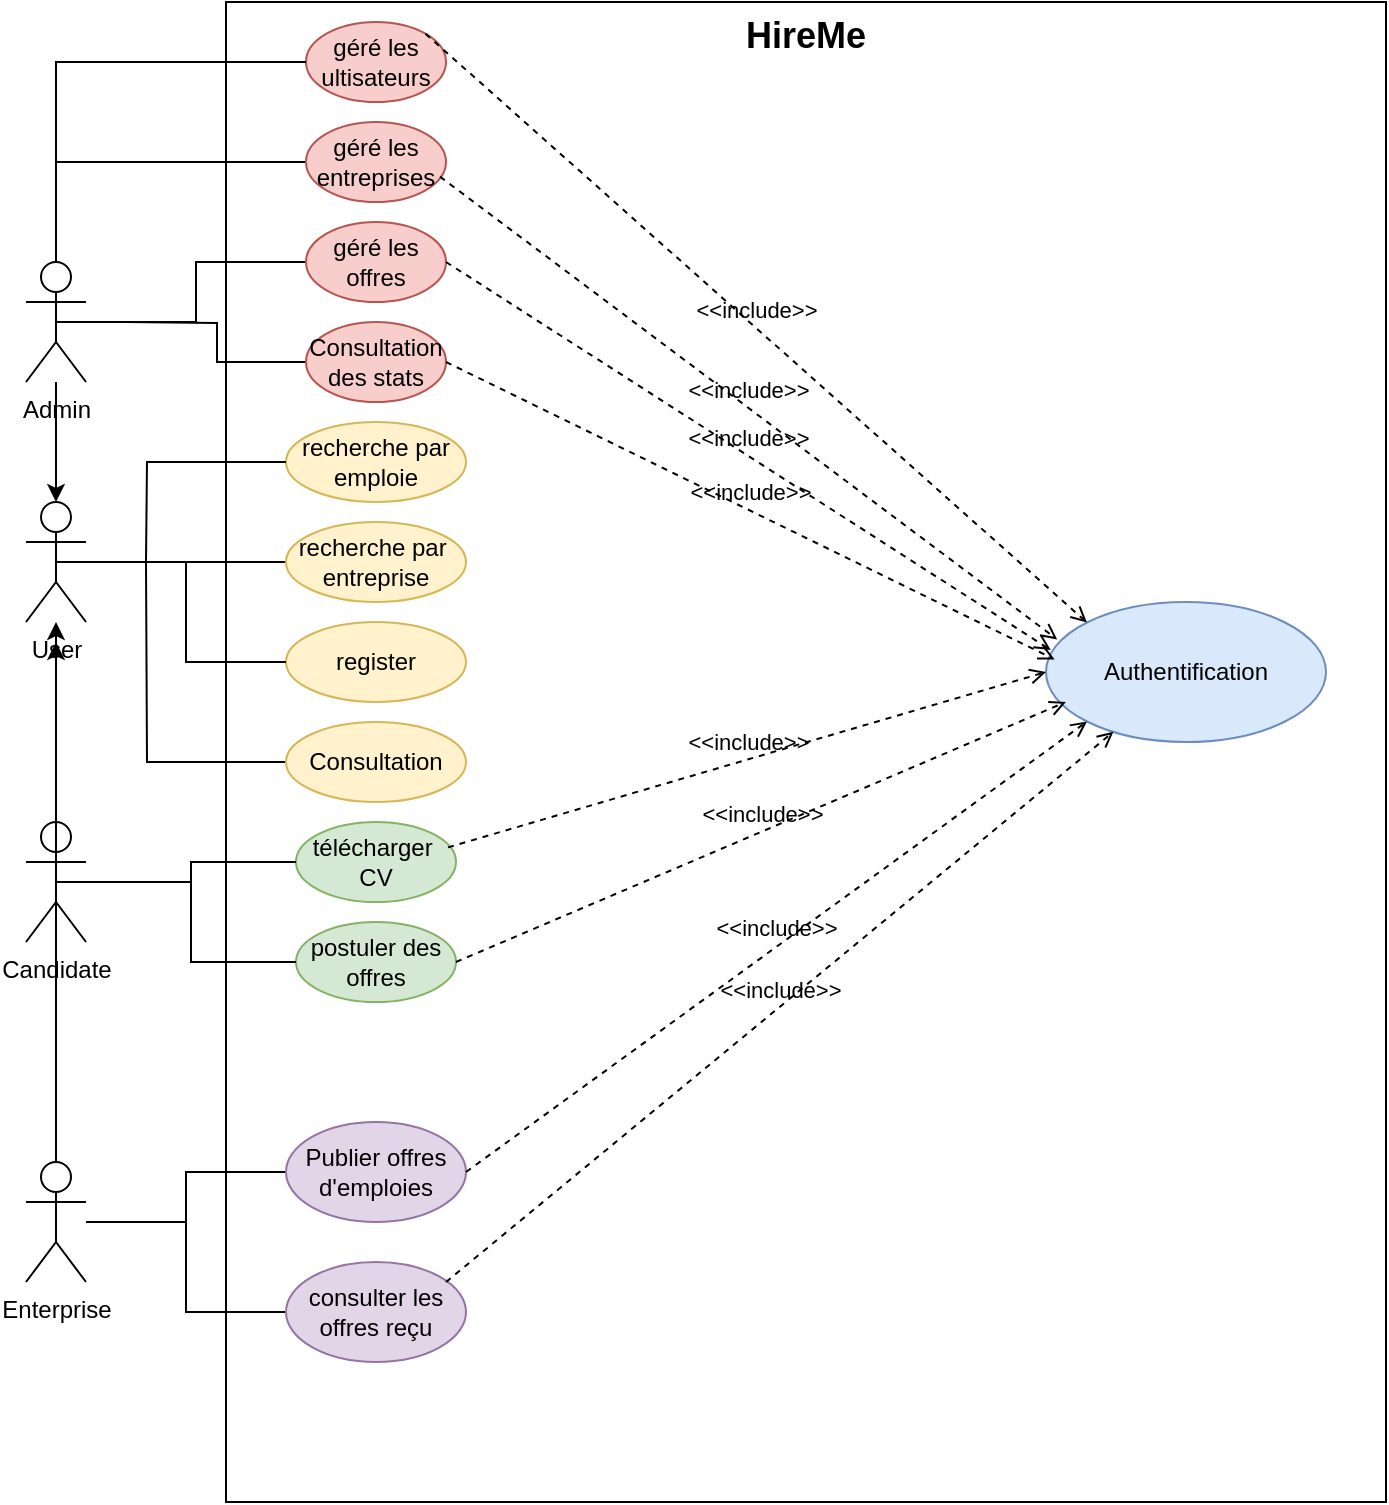 <mxfile version="22.1.18" type="device" pages="2">
  <diagram name="Page-1" id="7pJSsWt9lkvJCvamkclP">
    <mxGraphModel dx="1400" dy="707" grid="1" gridSize="10" guides="1" tooltips="1" connect="1" arrows="1" fold="1" page="1" pageScale="1" pageWidth="850" pageHeight="1100" math="0" shadow="0">
      <root>
        <mxCell id="0" />
        <mxCell id="1" parent="0" />
        <mxCell id="8IxB8t9vN981I9Z7HRGP-5" value="" style="edgeStyle=orthogonalEdgeStyle;rounded=0;orthogonalLoop=1;jettySize=auto;html=1;" edge="1" parent="1" source="8IxB8t9vN981I9Z7HRGP-1" target="8IxB8t9vN981I9Z7HRGP-2">
          <mxGeometry relative="1" as="geometry" />
        </mxCell>
        <mxCell id="8IxB8t9vN981I9Z7HRGP-1" value="Admin" style="shape=umlActor;html=1;verticalLabelPosition=bottom;verticalAlign=top;align=center;" vertex="1" parent="1">
          <mxGeometry x="130" y="150" width="30" height="60" as="geometry" />
        </mxCell>
        <mxCell id="8IxB8t9vN981I9Z7HRGP-2" value="User" style="shape=umlActor;html=1;verticalLabelPosition=bottom;verticalAlign=top;align=center;" vertex="1" parent="1">
          <mxGeometry x="130" y="270" width="30" height="60" as="geometry" />
        </mxCell>
        <mxCell id="8IxB8t9vN981I9Z7HRGP-4" value="&lt;font style=&quot;font-size: 18px;&quot;&gt;HireMe&lt;/font&gt;" style="shape=rect;html=1;verticalAlign=top;fontStyle=1;whiteSpace=wrap;align=center;" vertex="1" parent="1">
          <mxGeometry x="230" y="20" width="580" height="750" as="geometry" />
        </mxCell>
        <mxCell id="8IxB8t9vN981I9Z7HRGP-6" value="" style="edgeStyle=orthogonalEdgeStyle;rounded=0;orthogonalLoop=1;jettySize=auto;html=1;" edge="1" parent="1" source="8IxB8t9vN981I9Z7HRGP-3" target="8IxB8t9vN981I9Z7HRGP-2">
          <mxGeometry relative="1" as="geometry" />
        </mxCell>
        <mxCell id="8IxB8t9vN981I9Z7HRGP-3" value="Candidate" style="shape=umlActor;html=1;verticalLabelPosition=bottom;verticalAlign=top;align=center;" vertex="1" parent="1">
          <mxGeometry x="130" y="430" width="30" height="60" as="geometry" />
        </mxCell>
        <mxCell id="R7q9wlm9zK7q0kfmmcVg-1" style="edgeStyle=orthogonalEdgeStyle;rounded=0;orthogonalLoop=1;jettySize=auto;html=1;" edge="1" parent="1" source="8IxB8t9vN981I9Z7HRGP-8">
          <mxGeometry relative="1" as="geometry">
            <mxPoint x="145" y="340" as="targetPoint" />
          </mxGeometry>
        </mxCell>
        <mxCell id="8IxB8t9vN981I9Z7HRGP-8" value="Enterprise" style="shape=umlActor;html=1;verticalLabelPosition=bottom;verticalAlign=top;align=center;" vertex="1" parent="1">
          <mxGeometry x="130" y="600" width="30" height="60" as="geometry" />
        </mxCell>
        <mxCell id="8IxB8t9vN981I9Z7HRGP-9" value="recherche par emploie" style="ellipse;whiteSpace=wrap;html=1;fillColor=#fff2cc;strokeColor=#d6b656;" vertex="1" parent="1">
          <mxGeometry x="260" y="230" width="90" height="40" as="geometry" />
        </mxCell>
        <mxCell id="8IxB8t9vN981I9Z7HRGP-16" style="edgeStyle=orthogonalEdgeStyle;rounded=0;orthogonalLoop=1;jettySize=auto;html=1;endArrow=none;endFill=0;" edge="1" parent="1" source="8IxB8t9vN981I9Z7HRGP-10" target="8IxB8t9vN981I9Z7HRGP-2">
          <mxGeometry relative="1" as="geometry" />
        </mxCell>
        <mxCell id="8IxB8t9vN981I9Z7HRGP-10" value="recherche par&amp;nbsp;&lt;br&gt;entreprise" style="ellipse;whiteSpace=wrap;html=1;fillColor=#fff2cc;strokeColor=#d6b656;" vertex="1" parent="1">
          <mxGeometry x="260" y="280" width="90" height="40" as="geometry" />
        </mxCell>
        <mxCell id="8IxB8t9vN981I9Z7HRGP-12" value="register" style="ellipse;whiteSpace=wrap;html=1;fillColor=#fff2cc;strokeColor=#d6b656;" vertex="1" parent="1">
          <mxGeometry x="260" y="330" width="90" height="40" as="geometry" />
        </mxCell>
        <mxCell id="8IxB8t9vN981I9Z7HRGP-18" style="edgeStyle=orthogonalEdgeStyle;rounded=0;orthogonalLoop=1;jettySize=auto;html=1;endArrow=none;endFill=0;" edge="1" parent="1" source="8IxB8t9vN981I9Z7HRGP-13">
          <mxGeometry relative="1" as="geometry">
            <mxPoint x="190" y="300" as="targetPoint" />
          </mxGeometry>
        </mxCell>
        <mxCell id="8IxB8t9vN981I9Z7HRGP-13" value="Consultation" style="ellipse;whiteSpace=wrap;html=1;fillColor=#fff2cc;strokeColor=#d6b656;" vertex="1" parent="1">
          <mxGeometry x="260" y="380" width="90" height="40" as="geometry" />
        </mxCell>
        <mxCell id="8IxB8t9vN981I9Z7HRGP-15" style="edgeStyle=orthogonalEdgeStyle;rounded=0;orthogonalLoop=1;jettySize=auto;html=1;endArrow=none;endFill=0;" edge="1" parent="1" source="8IxB8t9vN981I9Z7HRGP-9">
          <mxGeometry relative="1" as="geometry">
            <mxPoint x="190" y="300" as="targetPoint" />
          </mxGeometry>
        </mxCell>
        <mxCell id="8IxB8t9vN981I9Z7HRGP-17" style="edgeStyle=orthogonalEdgeStyle;rounded=0;orthogonalLoop=1;jettySize=auto;html=1;entryX=0.5;entryY=0.5;entryDx=0;entryDy=0;entryPerimeter=0;endArrow=none;endFill=0;" edge="1" parent="1" source="8IxB8t9vN981I9Z7HRGP-12" target="8IxB8t9vN981I9Z7HRGP-2">
          <mxGeometry relative="1" as="geometry" />
        </mxCell>
        <mxCell id="8IxB8t9vN981I9Z7HRGP-19" value="géré les ultisateurs" style="ellipse;whiteSpace=wrap;html=1;fillColor=#f8cecc;strokeColor=#b85450;" vertex="1" parent="1">
          <mxGeometry x="270" y="30" width="70" height="40" as="geometry" />
        </mxCell>
        <mxCell id="8IxB8t9vN981I9Z7HRGP-26" style="edgeStyle=orthogonalEdgeStyle;rounded=0;orthogonalLoop=1;jettySize=auto;html=1;endArrow=none;endFill=0;" edge="1" parent="1" source="8IxB8t9vN981I9Z7HRGP-22" target="8IxB8t9vN981I9Z7HRGP-1">
          <mxGeometry relative="1" as="geometry" />
        </mxCell>
        <mxCell id="8IxB8t9vN981I9Z7HRGP-22" value="géré les entreprises" style="ellipse;whiteSpace=wrap;html=1;fillColor=#f8cecc;strokeColor=#b85450;" vertex="1" parent="1">
          <mxGeometry x="270" y="80" width="70" height="40" as="geometry" />
        </mxCell>
        <mxCell id="8IxB8t9vN981I9Z7HRGP-27" value="" style="edgeStyle=orthogonalEdgeStyle;rounded=0;orthogonalLoop=1;jettySize=auto;html=1;entryX=0.5;entryY=0.5;entryDx=0;entryDy=0;entryPerimeter=0;endArrow=none;endFill=0;" edge="1" parent="1" source="8IxB8t9vN981I9Z7HRGP-23" target="8IxB8t9vN981I9Z7HRGP-1">
          <mxGeometry relative="1" as="geometry" />
        </mxCell>
        <mxCell id="8IxB8t9vN981I9Z7HRGP-23" value="géré les offres" style="ellipse;whiteSpace=wrap;html=1;fillColor=#f8cecc;strokeColor=#b85450;" vertex="1" parent="1">
          <mxGeometry x="270" y="130" width="70" height="40" as="geometry" />
        </mxCell>
        <mxCell id="8IxB8t9vN981I9Z7HRGP-28" style="edgeStyle=orthogonalEdgeStyle;rounded=0;orthogonalLoop=1;jettySize=auto;html=1;endArrow=none;endFill=0;" edge="1" parent="1" source="8IxB8t9vN981I9Z7HRGP-24">
          <mxGeometry relative="1" as="geometry">
            <mxPoint x="180" y="180" as="targetPoint" />
          </mxGeometry>
        </mxCell>
        <mxCell id="8IxB8t9vN981I9Z7HRGP-24" value="Consultation des stats" style="ellipse;whiteSpace=wrap;html=1;fillColor=#f8cecc;strokeColor=#b85450;" vertex="1" parent="1">
          <mxGeometry x="270" y="180" width="70" height="40" as="geometry" />
        </mxCell>
        <mxCell id="8IxB8t9vN981I9Z7HRGP-25" style="edgeStyle=orthogonalEdgeStyle;rounded=0;orthogonalLoop=1;jettySize=auto;html=1;entryX=0.5;entryY=0;entryDx=0;entryDy=0;entryPerimeter=0;endArrow=none;endFill=0;" edge="1" parent="1" source="8IxB8t9vN981I9Z7HRGP-19" target="8IxB8t9vN981I9Z7HRGP-1">
          <mxGeometry relative="1" as="geometry" />
        </mxCell>
        <mxCell id="8IxB8t9vN981I9Z7HRGP-29" value="télécharger&amp;nbsp;&lt;br&gt;CV" style="ellipse;whiteSpace=wrap;html=1;fillColor=#d5e8d4;strokeColor=#82b366;" vertex="1" parent="1">
          <mxGeometry x="265" y="430" width="80" height="40" as="geometry" />
        </mxCell>
        <mxCell id="8IxB8t9vN981I9Z7HRGP-30" value="postuler des offres" style="ellipse;whiteSpace=wrap;html=1;fillColor=#d5e8d4;strokeColor=#82b366;" vertex="1" parent="1">
          <mxGeometry x="265" y="480" width="80" height="40" as="geometry" />
        </mxCell>
        <mxCell id="8IxB8t9vN981I9Z7HRGP-31" style="edgeStyle=orthogonalEdgeStyle;rounded=0;orthogonalLoop=1;jettySize=auto;html=1;entryX=0.5;entryY=0.5;entryDx=0;entryDy=0;entryPerimeter=0;endArrow=none;endFill=0;" edge="1" parent="1" source="8IxB8t9vN981I9Z7HRGP-29" target="8IxB8t9vN981I9Z7HRGP-3">
          <mxGeometry relative="1" as="geometry" />
        </mxCell>
        <mxCell id="8IxB8t9vN981I9Z7HRGP-32" style="edgeStyle=orthogonalEdgeStyle;rounded=0;orthogonalLoop=1;jettySize=auto;html=1;entryX=0.5;entryY=0.5;entryDx=0;entryDy=0;entryPerimeter=0;endArrow=none;endFill=0;" edge="1" parent="1" source="8IxB8t9vN981I9Z7HRGP-30" target="8IxB8t9vN981I9Z7HRGP-3">
          <mxGeometry relative="1" as="geometry" />
        </mxCell>
        <mxCell id="8IxB8t9vN981I9Z7HRGP-37" style="edgeStyle=orthogonalEdgeStyle;rounded=0;orthogonalLoop=1;jettySize=auto;html=1;endArrow=none;endFill=0;" edge="1" parent="1" source="8IxB8t9vN981I9Z7HRGP-35" target="8IxB8t9vN981I9Z7HRGP-8">
          <mxGeometry relative="1" as="geometry" />
        </mxCell>
        <mxCell id="8IxB8t9vN981I9Z7HRGP-35" value="Publier offres d&#39;emploies" style="ellipse;whiteSpace=wrap;html=1;fillColor=#e1d5e7;strokeColor=#9673a6;" vertex="1" parent="1">
          <mxGeometry x="260" y="580" width="90" height="50" as="geometry" />
        </mxCell>
        <mxCell id="8IxB8t9vN981I9Z7HRGP-38" style="edgeStyle=orthogonalEdgeStyle;rounded=0;orthogonalLoop=1;jettySize=auto;html=1;endArrow=none;endFill=0;" edge="1" parent="1" source="8IxB8t9vN981I9Z7HRGP-36" target="8IxB8t9vN981I9Z7HRGP-8">
          <mxGeometry relative="1" as="geometry" />
        </mxCell>
        <mxCell id="8IxB8t9vN981I9Z7HRGP-36" value="consulter les offres reçu" style="ellipse;whiteSpace=wrap;html=1;fillColor=#e1d5e7;strokeColor=#9673a6;" vertex="1" parent="1">
          <mxGeometry x="260" y="650" width="90" height="50" as="geometry" />
        </mxCell>
        <mxCell id="8IxB8t9vN981I9Z7HRGP-39" value="Authentification" style="ellipse;whiteSpace=wrap;html=1;fillColor=#dae8fc;strokeColor=#6c8ebf;" vertex="1" parent="1">
          <mxGeometry x="640" y="320" width="140" height="70" as="geometry" />
        </mxCell>
        <mxCell id="8IxB8t9vN981I9Z7HRGP-40" value="&amp;lt;&amp;lt;include&amp;gt;&amp;gt;" style="edgeStyle=none;html=1;endArrow=open;verticalAlign=bottom;dashed=1;labelBackgroundColor=none;rounded=0;entryX=0;entryY=1;entryDx=0;entryDy=0;exitX=1;exitY=0.5;exitDx=0;exitDy=0;" edge="1" parent="1" source="8IxB8t9vN981I9Z7HRGP-35" target="8IxB8t9vN981I9Z7HRGP-39">
          <mxGeometry width="160" relative="1" as="geometry">
            <mxPoint x="420" y="560" as="sourcePoint" />
            <mxPoint x="580" y="560" as="targetPoint" />
          </mxGeometry>
        </mxCell>
        <mxCell id="8IxB8t9vN981I9Z7HRGP-41" value="&amp;lt;&amp;lt;include&amp;gt;&amp;gt;" style="edgeStyle=none;html=1;endArrow=open;verticalAlign=bottom;dashed=1;labelBackgroundColor=none;rounded=0;" edge="1" parent="1" target="8IxB8t9vN981I9Z7HRGP-39">
          <mxGeometry width="160" relative="1" as="geometry">
            <mxPoint x="340" y="660" as="sourcePoint" />
            <mxPoint x="655" y="434" as="targetPoint" />
          </mxGeometry>
        </mxCell>
        <mxCell id="8IxB8t9vN981I9Z7HRGP-42" value="&amp;lt;&amp;lt;include&amp;gt;&amp;gt;" style="edgeStyle=none;html=1;endArrow=open;verticalAlign=bottom;dashed=1;labelBackgroundColor=none;rounded=0;entryX=0;entryY=0.5;entryDx=0;entryDy=0;exitX=0.95;exitY=0.317;exitDx=0;exitDy=0;exitPerimeter=0;" edge="1" parent="1" source="8IxB8t9vN981I9Z7HRGP-29" target="8IxB8t9vN981I9Z7HRGP-39">
          <mxGeometry width="160" relative="1" as="geometry">
            <mxPoint x="340" y="430" as="sourcePoint" />
            <mxPoint x="650" y="204" as="targetPoint" />
          </mxGeometry>
        </mxCell>
        <mxCell id="8IxB8t9vN981I9Z7HRGP-43" value="&amp;lt;&amp;lt;include&amp;gt;&amp;gt;" style="edgeStyle=none;html=1;endArrow=open;verticalAlign=bottom;dashed=1;labelBackgroundColor=none;rounded=0;entryX=0.071;entryY=0.714;entryDx=0;entryDy=0;exitX=1;exitY=0.5;exitDx=0;exitDy=0;entryPerimeter=0;" edge="1" parent="1" source="8IxB8t9vN981I9Z7HRGP-30" target="8IxB8t9vN981I9Z7HRGP-39">
          <mxGeometry width="160" relative="1" as="geometry">
            <mxPoint x="341" y="490" as="sourcePoint" />
            <mxPoint x="640" y="402" as="targetPoint" />
          </mxGeometry>
        </mxCell>
        <mxCell id="8IxB8t9vN981I9Z7HRGP-44" value="&amp;lt;&amp;lt;include&amp;gt;&amp;gt;" style="edgeStyle=none;html=1;endArrow=open;verticalAlign=bottom;dashed=1;labelBackgroundColor=none;rounded=0;entryX=0;entryY=0;entryDx=0;entryDy=0;exitX=1;exitY=0;exitDx=0;exitDy=0;" edge="1" parent="1" source="8IxB8t9vN981I9Z7HRGP-19" target="8IxB8t9vN981I9Z7HRGP-39">
          <mxGeometry width="160" relative="1" as="geometry">
            <mxPoint x="370.5" y="208" as="sourcePoint" />
            <mxPoint x="669.5" y="120" as="targetPoint" />
          </mxGeometry>
        </mxCell>
        <mxCell id="8IxB8t9vN981I9Z7HRGP-45" value="&amp;lt;&amp;lt;include&amp;gt;&amp;gt;" style="edgeStyle=none;html=1;endArrow=open;verticalAlign=bottom;dashed=1;labelBackgroundColor=none;rounded=0;entryX=0.04;entryY=0.267;entryDx=0;entryDy=0;exitX=0.957;exitY=0.683;exitDx=0;exitDy=0;entryPerimeter=0;exitPerimeter=0;" edge="1" parent="1" source="8IxB8t9vN981I9Z7HRGP-22" target="8IxB8t9vN981I9Z7HRGP-39">
          <mxGeometry width="160" relative="1" as="geometry">
            <mxPoint x="320" y="80" as="sourcePoint" />
            <mxPoint x="651" y="374" as="targetPoint" />
          </mxGeometry>
        </mxCell>
        <mxCell id="8IxB8t9vN981I9Z7HRGP-46" value="&amp;lt;&amp;lt;include&amp;gt;&amp;gt;" style="edgeStyle=none;html=1;endArrow=open;verticalAlign=bottom;dashed=1;labelBackgroundColor=none;rounded=0;entryX=0.017;entryY=0.343;entryDx=0;entryDy=0;exitX=1;exitY=0.5;exitDx=0;exitDy=0;entryPerimeter=0;" edge="1" parent="1" source="8IxB8t9vN981I9Z7HRGP-23" target="8IxB8t9vN981I9Z7HRGP-39">
          <mxGeometry width="160" relative="1" as="geometry">
            <mxPoint x="331" y="138" as="sourcePoint" />
            <mxPoint x="640" y="370" as="targetPoint" />
          </mxGeometry>
        </mxCell>
        <mxCell id="8IxB8t9vN981I9Z7HRGP-47" value="&amp;lt;&amp;lt;include&amp;gt;&amp;gt;" style="edgeStyle=none;html=1;endArrow=open;verticalAlign=bottom;dashed=1;labelBackgroundColor=none;rounded=0;entryX=0.031;entryY=0.41;entryDx=0;entryDy=0;exitX=1;exitY=0.5;exitDx=0;exitDy=0;entryPerimeter=0;" edge="1" parent="1" source="8IxB8t9vN981I9Z7HRGP-24" target="8IxB8t9vN981I9Z7HRGP-39">
          <mxGeometry width="160" relative="1" as="geometry">
            <mxPoint x="331" y="198" as="sourcePoint" />
            <mxPoint x="640" y="430" as="targetPoint" />
          </mxGeometry>
        </mxCell>
      </root>
    </mxGraphModel>
  </diagram>
  <diagram id="__KP8R_6Q-ahtA7CGW5I" name="Page-2">
    <mxGraphModel dx="1167" dy="1689" grid="1" gridSize="10" guides="1" tooltips="1" connect="1" arrows="1" fold="1" page="1" pageScale="1" pageWidth="850" pageHeight="1100" math="0" shadow="0">
      <root>
        <mxCell id="0" />
        <mxCell id="1" parent="0" />
        <mxCell id="HiDM6L0f0hjeCev05Mr0-6" style="edgeStyle=orthogonalEdgeStyle;rounded=0;orthogonalLoop=1;jettySize=auto;html=1;entryX=0.5;entryY=0;entryDx=0;entryDy=0;endArrow=none;endFill=0;exitX=1;exitY=0.5;exitDx=0;exitDy=0;" edge="1" parent="1" source="52Qb_ydbTC7d0_PI78jW-8" target="HiDM6L0f0hjeCev05Mr0-3">
          <mxGeometry relative="1" as="geometry">
            <mxPoint x="590" y="195" as="targetPoint" />
          </mxGeometry>
        </mxCell>
        <mxCell id="HiDM6L0f0hjeCev05Mr0-9" value="1.*" style="edgeLabel;html=1;align=center;verticalAlign=middle;resizable=0;points=[];" vertex="1" connectable="0" parent="HiDM6L0f0hjeCev05Mr0-6">
          <mxGeometry x="0.899" y="4" relative="1" as="geometry">
            <mxPoint as="offset" />
          </mxGeometry>
        </mxCell>
        <mxCell id="HiDM6L0f0hjeCev05Mr0-10" value="1.*" style="edgeLabel;html=1;align=center;verticalAlign=middle;resizable=0;points=[];" vertex="1" connectable="0" parent="HiDM6L0f0hjeCev05Mr0-6">
          <mxGeometry x="-0.903" y="1" relative="1" as="geometry">
            <mxPoint as="offset" />
          </mxGeometry>
        </mxCell>
        <mxCell id="HiDM6L0f0hjeCev05Mr0-8" style="edgeStyle=orthogonalEdgeStyle;rounded=0;orthogonalLoop=1;jettySize=auto;html=1;entryX=0.5;entryY=0;entryDx=0;entryDy=0;endArrow=none;endFill=0;exitX=0.324;exitY=1.081;exitDx=0;exitDy=0;exitPerimeter=0;" edge="1" parent="1" source="52Qb_ydbTC7d0_PI78jW-8" target="HiDM6L0f0hjeCev05Mr0-5">
          <mxGeometry relative="1" as="geometry">
            <mxPoint x="120" y="165" as="targetPoint" />
            <mxPoint x="40" y="440" as="sourcePoint" />
            <Array as="points">
              <mxPoint x="112" y="423" />
              <mxPoint x="180" y="423" />
            </Array>
          </mxGeometry>
        </mxCell>
        <mxCell id="HiDM6L0f0hjeCev05Mr0-13" value="1..1" style="edgeLabel;html=1;align=center;verticalAlign=middle;resizable=0;points=[];" vertex="1" connectable="0" parent="HiDM6L0f0hjeCev05Mr0-8">
          <mxGeometry x="0.916" relative="1" as="geometry">
            <mxPoint as="offset" />
          </mxGeometry>
        </mxCell>
        <mxCell id="HiDM6L0f0hjeCev05Mr0-14" value="1..1" style="edgeLabel;html=1;align=center;verticalAlign=middle;resizable=0;points=[];" vertex="1" connectable="0" parent="HiDM6L0f0hjeCev05Mr0-8">
          <mxGeometry x="-0.87" y="3" relative="1" as="geometry">
            <mxPoint x="9" y="3" as="offset" />
          </mxGeometry>
        </mxCell>
        <mxCell id="HiDM6L0f0hjeCev05Mr0-2" value="&lt;p style=&quot;margin:0px;margin-top:4px;text-align:center;&quot;&gt;&lt;b&gt;User&lt;span style=&quot;&quot;&gt;&lt;span style=&quot;white-space: pre;&quot;&gt;&amp;nbsp;&amp;nbsp;&amp;nbsp;&amp;nbsp;&lt;/span&gt;&lt;/span&gt;&lt;/b&gt;&lt;/p&gt;&lt;hr size=&quot;1&quot;&gt;&lt;p style=&quot;margin:0px;margin-left:4px;&quot;&gt;- id : int&amp;nbsp;&lt;/p&gt;&lt;p style=&quot;margin:0px;margin-left:4px;&quot;&gt;+ name : string&amp;nbsp;&lt;/p&gt;&lt;p style=&quot;margin:0px;margin-left:4px;&quot;&gt;#password : string&lt;/p&gt;&lt;p style=&quot;margin:0px;margin-left:4px;&quot;&gt;+email : string&lt;br&gt;&lt;/p&gt;&lt;p style=&quot;margin:0px;margin-left:4px;&quot;&gt;+ role : string&lt;/p&gt;&lt;hr size=&quot;1&quot;&gt;&lt;p style=&quot;margin:0px;margin-left:4px;&quot;&gt;register() , login()&amp;nbsp;&lt;/p&gt;" style="verticalAlign=top;align=left;overflow=fill;fontSize=12;fontFamily=Helvetica;html=1;whiteSpace=wrap;" vertex="1" parent="1">
          <mxGeometry x="300" y="-20" width="160" height="140" as="geometry" />
        </mxCell>
        <mxCell id="HiDM6L0f0hjeCev05Mr0-3" value="&lt;p style=&quot;margin:0px;margin-top:4px;text-align:center;&quot;&gt;&lt;b&gt;anouncement&lt;/b&gt;&lt;/p&gt;&lt;hr size=&quot;1&quot;&gt;&lt;p style=&quot;margin:0px;margin-left:4px;&quot;&gt;- id : int&amp;nbsp;&lt;/p&gt;&lt;p style=&quot;margin:0px;margin-left:4px;&quot;&gt;+ titre : string&amp;nbsp;&lt;span style=&quot;background-color: initial;&quot;&gt;&amp;nbsp;&lt;/span&gt;&lt;/p&gt;&lt;p style=&quot;margin:0px;margin-left:4px;&quot;&gt;+&amp;nbsp;compétences&amp;nbsp;: string&lt;span style=&quot;background-color: initial;&quot;&gt;&amp;nbsp;&lt;/span&gt;&lt;/p&gt;&lt;p style=&quot;margin:0px;margin-left:4px;&quot;&gt;+&amp;nbsp;contrat&amp;nbsp;: string&amp;nbsp;&lt;/p&gt;&lt;p style=&quot;margin:0px;margin-left:4px;&quot;&gt;+emplacement: string&amp;nbsp;&lt;/p&gt;&lt;p style=&quot;margin:0px;margin-left:4px;&quot;&gt;&lt;br&gt;&lt;/p&gt;&lt;hr size=&quot;1&quot;&gt;&lt;p style=&quot;margin:0px;margin-left:4px;&quot;&gt;&amp;nbsp; créer offre () , consultation()&lt;/p&gt;" style="verticalAlign=top;align=left;overflow=fill;fontSize=12;fontFamily=Helvetica;html=1;whiteSpace=wrap;" vertex="1" parent="1">
          <mxGeometry x="630" y="460" width="160" height="160" as="geometry" />
        </mxCell>
        <mxCell id="HiDM6L0f0hjeCev05Mr0-7" style="edgeStyle=orthogonalEdgeStyle;rounded=0;orthogonalLoop=1;jettySize=auto;html=1;endArrow=none;endFill=0;entryX=0.679;entryY=-0.01;entryDx=0;entryDy=0;entryPerimeter=0;" edge="1" parent="1" source="HiDM6L0f0hjeCev05Mr0-4" target="HiDM6L0f0hjeCev05Mr0-3">
          <mxGeometry relative="1" as="geometry">
            <mxPoint x="740" y="420" as="targetPoint" />
            <Array as="points">
              <mxPoint x="740" y="250" />
              <mxPoint x="740" y="458" />
            </Array>
          </mxGeometry>
        </mxCell>
        <mxCell id="HiDM6L0f0hjeCev05Mr0-11" value="1..*" style="edgeLabel;html=1;align=center;verticalAlign=middle;resizable=0;points=[];" vertex="1" connectable="0" parent="HiDM6L0f0hjeCev05Mr0-7">
          <mxGeometry x="0.874" y="1" relative="1" as="geometry">
            <mxPoint as="offset" />
          </mxGeometry>
        </mxCell>
        <mxCell id="HiDM6L0f0hjeCev05Mr0-12" value="1..1" style="edgeLabel;html=1;align=center;verticalAlign=middle;resizable=0;points=[];" vertex="1" connectable="0" parent="HiDM6L0f0hjeCev05Mr0-7">
          <mxGeometry x="-0.901" y="2" relative="1" as="geometry">
            <mxPoint as="offset" />
          </mxGeometry>
        </mxCell>
        <mxCell id="52Qb_ydbTC7d0_PI78jW-11" style="edgeStyle=orthogonalEdgeStyle;rounded=0;orthogonalLoop=1;jettySize=auto;html=1;" edge="1" parent="1" source="HiDM6L0f0hjeCev05Mr0-4">
          <mxGeometry relative="1" as="geometry">
            <mxPoint x="360" y="140" as="targetPoint" />
            <Array as="points">
              <mxPoint x="360" y="150" />
            </Array>
          </mxGeometry>
        </mxCell>
        <mxCell id="HiDM6L0f0hjeCev05Mr0-4" value="&lt;p style=&quot;margin:0px;margin-top:4px;text-align:center;&quot;&gt;&lt;b&gt;entreprise&lt;/b&gt;&lt;/p&gt;&lt;hr size=&quot;1&quot;&gt;&lt;p style=&quot;margin:0px;margin-left:4px;&quot;&gt;- id : int&amp;nbsp;&lt;/p&gt;&lt;p style=&quot;margin:0px;margin-left:4px;&quot;&gt;+ name : string&amp;nbsp;&lt;/p&gt;&lt;p style=&quot;margin:0px;margin-left:4px;&quot;&gt;+ logo : image&amp;nbsp;&lt;/p&gt;&lt;p style=&quot;margin:0px;margin-left:4px;&quot;&gt;+ slogan : string&lt;span style=&quot;background-color: initial;&quot;&gt;&amp;nbsp;&lt;/span&gt;&lt;/p&gt;&lt;p style=&quot;margin:0px;margin-left:4px;&quot;&gt;+ industrie : string&amp;nbsp;&lt;/p&gt;&lt;p style=&quot;margin:0px;margin-left:4px;&quot;&gt;+description: string&amp;nbsp;&lt;/p&gt;&lt;p style=&quot;margin:0px;margin-left:4px;&quot;&gt;&lt;br&gt;&lt;/p&gt;&lt;hr size=&quot;1&quot;&gt;&lt;p style=&quot;margin:0px;margin-left:4px;&quot;&gt;&amp;nbsp;soft delete()&amp;nbsp; , publier les annonces()&amp;nbsp;&lt;/p&gt;" style="verticalAlign=top;align=left;overflow=fill;fontSize=12;fontFamily=Helvetica;html=1;whiteSpace=wrap;" vertex="1" parent="1">
          <mxGeometry x="560" y="110" width="160" height="180" as="geometry" />
        </mxCell>
        <mxCell id="HiDM6L0f0hjeCev05Mr0-27" style="edgeStyle=orthogonalEdgeStyle;rounded=0;orthogonalLoop=1;jettySize=auto;html=1;entryX=0.5;entryY=0;entryDx=0;entryDy=0;endArrow=none;endFill=0;startArrow=diamondThin;startFill=1;" edge="1" parent="1" source="HiDM6L0f0hjeCev05Mr0-5" target="HiDM6L0f0hjeCev05Mr0-26">
          <mxGeometry relative="1" as="geometry" />
        </mxCell>
        <mxCell id="HiDM6L0f0hjeCev05Mr0-29" value="1..*" style="edgeLabel;html=1;align=center;verticalAlign=middle;resizable=0;points=[];" vertex="1" connectable="0" parent="HiDM6L0f0hjeCev05Mr0-27">
          <mxGeometry x="0.499" y="1" relative="1" as="geometry">
            <mxPoint as="offset" />
          </mxGeometry>
        </mxCell>
        <mxCell id="HiDM6L0f0hjeCev05Mr0-30" value="1..1" style="edgeLabel;html=1;align=center;verticalAlign=middle;resizable=0;points=[];" vertex="1" connectable="0" parent="HiDM6L0f0hjeCev05Mr0-27">
          <mxGeometry x="-0.757" relative="1" as="geometry">
            <mxPoint as="offset" />
          </mxGeometry>
        </mxCell>
        <mxCell id="HiDM6L0f0hjeCev05Mr0-5" value="&lt;p style=&quot;margin:0px;margin-top:4px;text-align:center;&quot;&gt;&lt;b&gt;CV&lt;/b&gt;&lt;/p&gt;&lt;hr size=&quot;1&quot;&gt;&lt;p style=&quot;margin:0px;margin-left:4px;&quot;&gt;- id : int&amp;nbsp;&lt;/p&gt;&lt;p style=&quot;margin:0px;margin-left:4px;&quot;&gt;+&amp;nbsp;compétences&amp;nbsp;: string&lt;span style=&quot;background-color: initial;&quot;&gt;&amp;nbsp;&lt;/span&gt;&lt;span style=&quot;background-color: initial;&quot;&gt;&amp;nbsp;&lt;/span&gt;&lt;/p&gt;&lt;hr size=&quot;1&quot;&gt;&lt;p style=&quot;margin:0px;margin-left:4px;&quot;&gt;&amp;nbsp; consultation()&lt;/p&gt;" style="verticalAlign=top;align=left;overflow=fill;fontSize=12;fontFamily=Helvetica;html=1;whiteSpace=wrap;" vertex="1" parent="1">
          <mxGeometry x="100" y="450" width="160" height="170" as="geometry" />
        </mxCell>
        <mxCell id="HiDM6L0f0hjeCev05Mr0-26" value="&lt;p style=&quot;margin:0px;margin-top:4px;text-align:center;&quot;&gt;&amp;nbsp;expériences professionnelles&lt;br&gt;&lt;/p&gt;&lt;hr size=&quot;1&quot;&gt;&lt;p style=&quot;margin:0px;margin-left:4px;&quot;&gt;- id : int&amp;nbsp;&lt;/p&gt;&lt;p style=&quot;margin:0px;margin-left:4px;&quot;&gt;+ titre : string&lt;/p&gt;&lt;p style=&quot;margin:0px;margin-left:4px;&quot;&gt;+poste occupé : string&amp;nbsp;&lt;/p&gt;&lt;p style=&quot;margin:0px;margin-left:4px;&quot;&gt;+ date de début : date&amp;nbsp;&lt;/p&gt;&lt;p style=&quot;margin:0px;margin-left:4px;&quot;&gt;+date de fin : date&amp;nbsp;&lt;/p&gt;&lt;p style=&quot;margin:0px;margin-left:4px;&quot;&gt;&lt;br&gt;&lt;/p&gt;&lt;hr size=&quot;1&quot;&gt;&lt;p style=&quot;margin:0px;margin-left:4px;&quot;&gt;&amp;nbsp; consultation()&lt;/p&gt;" style="verticalAlign=top;align=left;overflow=fill;fontSize=12;fontFamily=Helvetica;html=1;whiteSpace=wrap;" vertex="1" parent="1">
          <mxGeometry x="300" y="790" width="160" height="170" as="geometry" />
        </mxCell>
        <mxCell id="HiDM6L0f0hjeCev05Mr0-32" style="edgeStyle=orthogonalEdgeStyle;rounded=0;orthogonalLoop=1;jettySize=auto;html=1;entryX=0.5;entryY=1;entryDx=0;entryDy=0;endArrow=diamondThin;endFill=1;" edge="1" parent="1" source="HiDM6L0f0hjeCev05Mr0-31" target="HiDM6L0f0hjeCev05Mr0-5">
          <mxGeometry relative="1" as="geometry">
            <Array as="points">
              <mxPoint x="190" y="705" />
              <mxPoint x="180" y="705" />
            </Array>
          </mxGeometry>
        </mxCell>
        <mxCell id="HiDM6L0f0hjeCev05Mr0-33" value="1..1" style="edgeLabel;html=1;align=center;verticalAlign=middle;resizable=0;points=[];" vertex="1" connectable="0" parent="HiDM6L0f0hjeCev05Mr0-32">
          <mxGeometry x="0.864" y="1" relative="1" as="geometry">
            <mxPoint y="14" as="offset" />
          </mxGeometry>
        </mxCell>
        <mxCell id="HiDM6L0f0hjeCev05Mr0-34" value="1..*" style="edgeLabel;html=1;align=center;verticalAlign=middle;resizable=0;points=[];" vertex="1" connectable="0" parent="HiDM6L0f0hjeCev05Mr0-32">
          <mxGeometry x="-0.853" y="2" relative="1" as="geometry">
            <mxPoint as="offset" />
          </mxGeometry>
        </mxCell>
        <mxCell id="HiDM6L0f0hjeCev05Mr0-31" value="&lt;p style=&quot;margin:0px;margin-top:4px;text-align:center;&quot;&gt;&lt;/p&gt;cursus&amp;nbsp;&lt;hr size=&quot;1&quot;&gt;&lt;p style=&quot;margin:0px;margin-left:4px;&quot;&gt;- id : int&amp;nbsp;&lt;/p&gt;&lt;p style=&quot;margin:0px;margin-left:4px;&quot;&gt;+ spécialité: string&lt;/p&gt;&lt;p style=&quot;margin:0px;margin-left:4px;&quot;&gt;+école : string&amp;nbsp;&lt;/p&gt;&lt;p style=&quot;margin:0px;margin-left:4px;&quot;&gt;+ date de début : date&amp;nbsp;&lt;/p&gt;&lt;p style=&quot;margin:0px;margin-left:4px;&quot;&gt;+date de fin : date&amp;nbsp;&lt;/p&gt;&lt;p style=&quot;margin:0px;margin-left:4px;&quot;&gt;&lt;br&gt;&lt;/p&gt;&lt;hr size=&quot;1&quot;&gt;&lt;p style=&quot;margin:0px;margin-left:4px;&quot;&gt;&amp;nbsp; consultation()&lt;/p&gt;" style="verticalAlign=top;align=left;overflow=fill;fontSize=12;fontFamily=Helvetica;html=1;whiteSpace=wrap;" vertex="1" parent="1">
          <mxGeometry x="110" y="790" width="160" height="160" as="geometry" />
        </mxCell>
        <mxCell id="HiDM6L0f0hjeCev05Mr0-36" style="edgeStyle=orthogonalEdgeStyle;rounded=0;orthogonalLoop=1;jettySize=auto;html=1;entryX=0;entryY=0.529;entryDx=0;entryDy=0;entryPerimeter=0;endArrow=none;endFill=0;" edge="1" parent="1" source="HiDM6L0f0hjeCev05Mr0-35" target="HiDM6L0f0hjeCev05Mr0-5">
          <mxGeometry relative="1" as="geometry">
            <mxPoint x="100" y="330" as="targetPoint" />
          </mxGeometry>
        </mxCell>
        <mxCell id="HiDM6L0f0hjeCev05Mr0-37" value="1..1" style="edgeLabel;html=1;align=center;verticalAlign=middle;resizable=0;points=[];" vertex="1" connectable="0" parent="HiDM6L0f0hjeCev05Mr0-36">
          <mxGeometry x="0.838" y="-1" relative="1" as="geometry">
            <mxPoint as="offset" />
          </mxGeometry>
        </mxCell>
        <mxCell id="HiDM6L0f0hjeCev05Mr0-38" value="1..*" style="edgeLabel;html=1;align=center;verticalAlign=middle;resizable=0;points=[];" vertex="1" connectable="0" parent="HiDM6L0f0hjeCev05Mr0-36">
          <mxGeometry x="-0.879" relative="1" as="geometry">
            <mxPoint as="offset" />
          </mxGeometry>
        </mxCell>
        <mxCell id="HiDM6L0f0hjeCev05Mr0-35" value="&lt;p style=&quot;margin:0px;margin-top:4px;text-align:center;&quot;&gt;&lt;/p&gt;&amp;nbsp; &amp;nbsp; &amp;nbsp;langues&lt;hr size=&quot;1&quot;&gt;&lt;p style=&quot;margin:0px;margin-left:4px;&quot;&gt;- id : int&amp;nbsp;&lt;/p&gt;&lt;p style=&quot;margin:0px;margin-left:4px;&quot;&gt;+ nom: string&lt;/p&gt;&lt;p style=&quot;margin:0px;margin-left:4px;&quot;&gt;+niveau : string&amp;nbsp;&lt;/p&gt;&lt;hr size=&quot;1&quot;&gt;&lt;p style=&quot;margin:0px;margin-left:4px;&quot;&gt;&amp;nbsp; consultation()&lt;/p&gt;" style="verticalAlign=top;align=left;overflow=fill;fontSize=12;fontFamily=Helvetica;html=1;whiteSpace=wrap;" vertex="1" parent="1">
          <mxGeometry x="10" y="650" width="140" height="130" as="geometry" />
        </mxCell>
        <mxCell id="52Qb_ydbTC7d0_PI78jW-1" value="admin" style="swimlane;fontStyle=1;align=center;verticalAlign=top;childLayout=stackLayout;horizontal=1;startSize=26;horizontalStack=0;resizeParent=1;resizeParentMax=0;resizeLast=0;collapsible=1;marginBottom=0;whiteSpace=wrap;html=1;" vertex="1" parent="1">
          <mxGeometry x="280" y="177" width="160" height="86" as="geometry" />
        </mxCell>
        <mxCell id="52Qb_ydbTC7d0_PI78jW-2" value="+name : string" style="text;strokeColor=none;fillColor=none;align=left;verticalAlign=top;spacingLeft=4;spacingRight=4;overflow=hidden;rotatable=0;points=[[0,0.5],[1,0.5]];portConstraint=eastwest;whiteSpace=wrap;html=1;" vertex="1" parent="52Qb_ydbTC7d0_PI78jW-1">
          <mxGeometry y="26" width="160" height="26" as="geometry" />
        </mxCell>
        <mxCell id="52Qb_ydbTC7d0_PI78jW-3" value="" style="line;strokeWidth=1;fillColor=none;align=left;verticalAlign=middle;spacingTop=-1;spacingLeft=3;spacingRight=3;rotatable=0;labelPosition=right;points=[];portConstraint=eastwest;strokeColor=inherit;" vertex="1" parent="52Qb_ydbTC7d0_PI78jW-1">
          <mxGeometry y="52" width="160" height="8" as="geometry" />
        </mxCell>
        <mxCell id="52Qb_ydbTC7d0_PI78jW-4" value="&amp;nbsp;soft delete()&amp;nbsp;" style="text;strokeColor=none;fillColor=none;align=left;verticalAlign=top;spacingLeft=4;spacingRight=4;overflow=hidden;rotatable=0;points=[[0,0.5],[1,0.5]];portConstraint=eastwest;whiteSpace=wrap;html=1;" vertex="1" parent="52Qb_ydbTC7d0_PI78jW-1">
          <mxGeometry y="60" width="160" height="26" as="geometry" />
        </mxCell>
        <mxCell id="52Qb_ydbTC7d0_PI78jW-9" style="edgeStyle=orthogonalEdgeStyle;rounded=0;orthogonalLoop=1;jettySize=auto;html=1;entryX=0.375;entryY=1;entryDx=0;entryDy=0;entryPerimeter=0;" edge="1" parent="1" source="52Qb_ydbTC7d0_PI78jW-5" target="HiDM6L0f0hjeCev05Mr0-2">
          <mxGeometry relative="1" as="geometry">
            <mxPoint x="270" y="150" as="targetPoint" />
            <Array as="points">
              <mxPoint x="160" y="150" />
              <mxPoint x="360" y="150" />
            </Array>
          </mxGeometry>
        </mxCell>
        <mxCell id="52Qb_ydbTC7d0_PI78jW-5" value="candidate" style="swimlane;fontStyle=1;align=center;verticalAlign=top;childLayout=stackLayout;horizontal=1;startSize=26;horizontalStack=0;resizeParent=1;resizeParentMax=0;resizeLast=0;collapsible=1;marginBottom=0;whiteSpace=wrap;html=1;" vertex="1" parent="1">
          <mxGeometry x="60" y="160" width="160" height="236" as="geometry" />
        </mxCell>
        <mxCell id="52Qb_ydbTC7d0_PI78jW-6" value="-id : int&lt;br&gt;&lt;p style=&quot;border-color: var(--border-color); margin: 0px 0px 0px 4px;&quot;&gt;+ photo : image&amp;nbsp;&lt;/p&gt;&lt;p style=&quot;border-color: var(--border-color); margin: 0px 0px 0px 4px;&quot;&gt;+ titre : string&lt;/p&gt;&lt;p style=&quot;border-color: var(--border-color); margin: 0px 0px 0px 4px;&quot;&gt;+poste actuel : string&amp;nbsp;&lt;/p&gt;&lt;p style=&quot;border-color: var(--border-color); margin: 0px 0px 0px 4px;&quot;&gt;+ industrie : string&amp;nbsp;&lt;/p&gt;&lt;p style=&quot;border-color: var(--border-color); margin: 0px 0px 0px 4px;&quot;&gt;+address : string&amp;nbsp;&lt;/p&gt;&lt;p style=&quot;border-color: var(--border-color); margin: 0px 0px 0px 4px;&quot;&gt;+ phone : string&lt;/p&gt;&lt;p style=&quot;border-color: var(--border-color); margin: 0px 0px 0px 4px;&quot;&gt;+ about : string&lt;/p&gt;" style="text;strokeColor=none;fillColor=none;align=left;verticalAlign=top;spacingLeft=4;spacingRight=4;overflow=hidden;rotatable=0;points=[[0,0.5],[1,0.5]];portConstraint=eastwest;whiteSpace=wrap;html=1;" vertex="1" parent="52Qb_ydbTC7d0_PI78jW-5">
          <mxGeometry y="26" width="160" height="154" as="geometry" />
        </mxCell>
        <mxCell id="52Qb_ydbTC7d0_PI78jW-7" value="" style="line;strokeWidth=1;fillColor=none;align=left;verticalAlign=middle;spacingTop=-1;spacingLeft=3;spacingRight=3;rotatable=0;labelPosition=right;points=[];portConstraint=eastwest;strokeColor=inherit;" vertex="1" parent="52Qb_ydbTC7d0_PI78jW-5">
          <mxGeometry y="180" width="160" height="30" as="geometry" />
        </mxCell>
        <mxCell id="52Qb_ydbTC7d0_PI78jW-8" value="postuler()" style="text;strokeColor=none;fillColor=none;align=left;verticalAlign=top;spacingLeft=4;spacingRight=4;overflow=hidden;rotatable=0;points=[[0,0.5],[1,0.5]];portConstraint=eastwest;whiteSpace=wrap;html=1;" vertex="1" parent="52Qb_ydbTC7d0_PI78jW-5">
          <mxGeometry y="210" width="160" height="26" as="geometry" />
        </mxCell>
        <mxCell id="52Qb_ydbTC7d0_PI78jW-10" style="edgeStyle=orthogonalEdgeStyle;rounded=0;orthogonalLoop=1;jettySize=auto;html=1;" edge="1" parent="1" source="52Qb_ydbTC7d0_PI78jW-1">
          <mxGeometry relative="1" as="geometry">
            <mxPoint x="360" y="138" as="targetPoint" />
          </mxGeometry>
        </mxCell>
      </root>
    </mxGraphModel>
  </diagram>
</mxfile>
